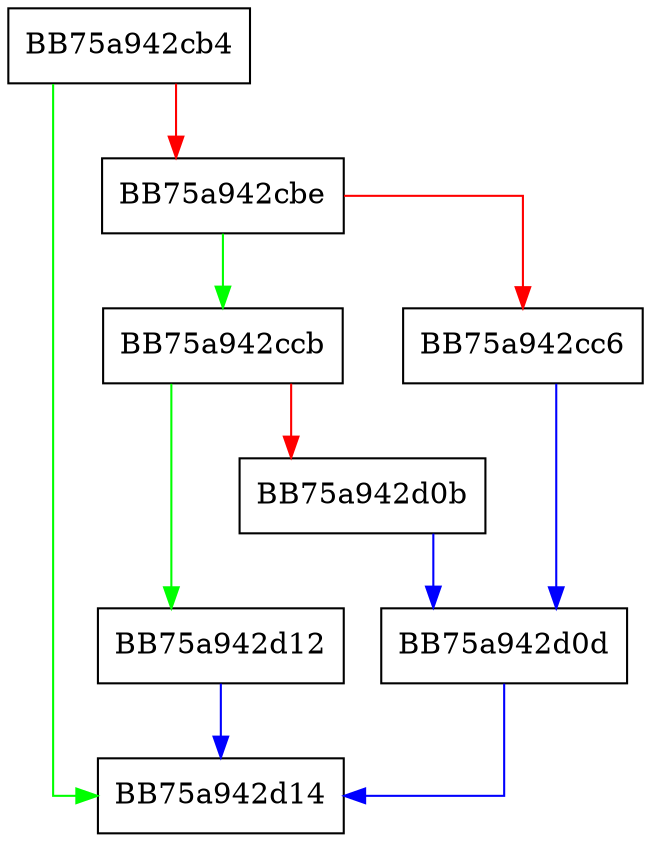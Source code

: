 digraph get_unencoded_address {
  node [shape="box"];
  graph [splines=ortho];
  BB75a942cb4 -> BB75a942d14 [color="green"];
  BB75a942cb4 -> BB75a942cbe [color="red"];
  BB75a942cbe -> BB75a942ccb [color="green"];
  BB75a942cbe -> BB75a942cc6 [color="red"];
  BB75a942cc6 -> BB75a942d0d [color="blue"];
  BB75a942ccb -> BB75a942d12 [color="green"];
  BB75a942ccb -> BB75a942d0b [color="red"];
  BB75a942d0b -> BB75a942d0d [color="blue"];
  BB75a942d0d -> BB75a942d14 [color="blue"];
  BB75a942d12 -> BB75a942d14 [color="blue"];
}